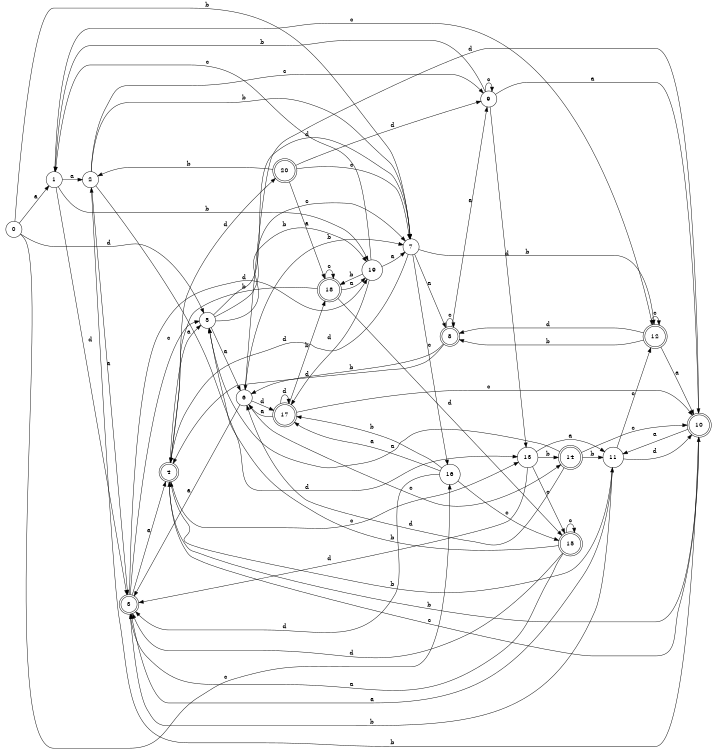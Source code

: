 digraph n17_2 {
__start0 [label="" shape="none"];

rankdir=LR;
size="8,5";

s0 [style="filled", color="black", fillcolor="white" shape="circle", label="0"];
s1 [style="filled", color="black", fillcolor="white" shape="circle", label="1"];
s2 [style="filled", color="black", fillcolor="white" shape="circle", label="2"];
s3 [style="rounded,filled", color="black", fillcolor="white" shape="doublecircle", label="3"];
s4 [style="rounded,filled", color="black", fillcolor="white" shape="doublecircle", label="4"];
s5 [style="filled", color="black", fillcolor="white" shape="circle", label="5"];
s6 [style="filled", color="black", fillcolor="white" shape="circle", label="6"];
s7 [style="filled", color="black", fillcolor="white" shape="circle", label="7"];
s8 [style="rounded,filled", color="black", fillcolor="white" shape="doublecircle", label="8"];
s9 [style="filled", color="black", fillcolor="white" shape="circle", label="9"];
s10 [style="rounded,filled", color="black", fillcolor="white" shape="doublecircle", label="10"];
s11 [style="filled", color="black", fillcolor="white" shape="circle", label="11"];
s12 [style="rounded,filled", color="black", fillcolor="white" shape="doublecircle", label="12"];
s13 [style="filled", color="black", fillcolor="white" shape="circle", label="13"];
s14 [style="rounded,filled", color="black", fillcolor="white" shape="doublecircle", label="14"];
s15 [style="rounded,filled", color="black", fillcolor="white" shape="doublecircle", label="15"];
s16 [style="filled", color="black", fillcolor="white" shape="circle", label="16"];
s17 [style="rounded,filled", color="black", fillcolor="white" shape="doublecircle", label="17"];
s18 [style="rounded,filled", color="black", fillcolor="white" shape="doublecircle", label="18"];
s19 [style="filled", color="black", fillcolor="white" shape="circle", label="19"];
s20 [style="rounded,filled", color="black", fillcolor="white" shape="doublecircle", label="20"];
s0 -> s1 [label="a"];
s0 -> s7 [label="b"];
s0 -> s16 [label="c"];
s0 -> s5 [label="d"];
s1 -> s2 [label="a"];
s1 -> s19 [label="b"];
s1 -> s12 [label="c"];
s1 -> s3 [label="d"];
s2 -> s3 [label="a"];
s2 -> s7 [label="b"];
s2 -> s9 [label="c"];
s2 -> s13 [label="d"];
s3 -> s4 [label="a"];
s3 -> s11 [label="b"];
s3 -> s5 [label="c"];
s3 -> s19 [label="d"];
s4 -> s5 [label="a"];
s4 -> s10 [label="b"];
s4 -> s13 [label="c"];
s4 -> s20 [label="d"];
s5 -> s6 [label="a"];
s5 -> s19 [label="b"];
s5 -> s7 [label="c"];
s5 -> s7 [label="d"];
s6 -> s3 [label="a"];
s6 -> s7 [label="b"];
s6 -> s14 [label="c"];
s6 -> s17 [label="d"];
s7 -> s8 [label="a"];
s7 -> s12 [label="b"];
s7 -> s16 [label="c"];
s7 -> s4 [label="d"];
s8 -> s9 [label="a"];
s8 -> s6 [label="b"];
s8 -> s8 [label="c"];
s8 -> s4 [label="d"];
s9 -> s10 [label="a"];
s9 -> s1 [label="b"];
s9 -> s9 [label="c"];
s9 -> s13 [label="d"];
s10 -> s11 [label="a"];
s10 -> s2 [label="b"];
s10 -> s4 [label="c"];
s10 -> s6 [label="d"];
s11 -> s3 [label="a"];
s11 -> s4 [label="b"];
s11 -> s12 [label="c"];
s11 -> s10 [label="d"];
s12 -> s10 [label="a"];
s12 -> s8 [label="b"];
s12 -> s12 [label="c"];
s12 -> s8 [label="d"];
s13 -> s11 [label="a"];
s13 -> s14 [label="b"];
s13 -> s15 [label="c"];
s13 -> s3 [label="d"];
s14 -> s5 [label="a"];
s14 -> s11 [label="b"];
s14 -> s10 [label="c"];
s14 -> s6 [label="d"];
s15 -> s3 [label="a"];
s15 -> s5 [label="b"];
s15 -> s15 [label="c"];
s15 -> s3 [label="d"];
s16 -> s17 [label="a"];
s16 -> s17 [label="b"];
s16 -> s15 [label="c"];
s16 -> s3 [label="d"];
s17 -> s6 [label="a"];
s17 -> s18 [label="b"];
s17 -> s10 [label="c"];
s17 -> s17 [label="d"];
s18 -> s19 [label="a"];
s18 -> s4 [label="b"];
s18 -> s18 [label="c"];
s18 -> s15 [label="d"];
s19 -> s7 [label="a"];
s19 -> s18 [label="b"];
s19 -> s1 [label="c"];
s19 -> s17 [label="d"];
s20 -> s18 [label="a"];
s20 -> s2 [label="b"];
s20 -> s7 [label="c"];
s20 -> s9 [label="d"];

}